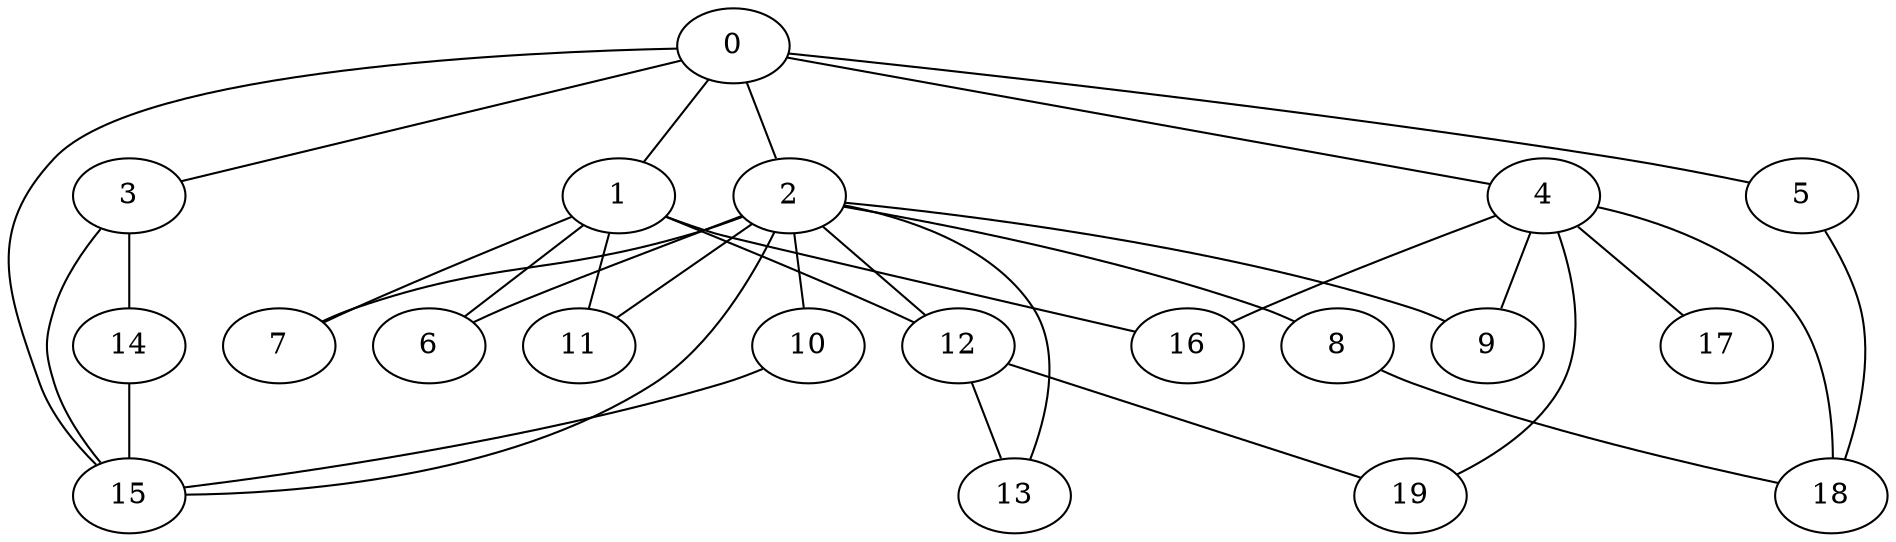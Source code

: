 graph graphname {0--1
0--2
0--3
0--4
0--5
0--15
1--6
1--7
1--11
1--12
1--16
2--6
2--7
2--8
2--9
2--10
2--11
2--12
2--13
2--15
3--14
3--15
4--9
4--16
4--17
4--18
4--19
5--18
8--18
10--15
12--13
12--19
14--15
}